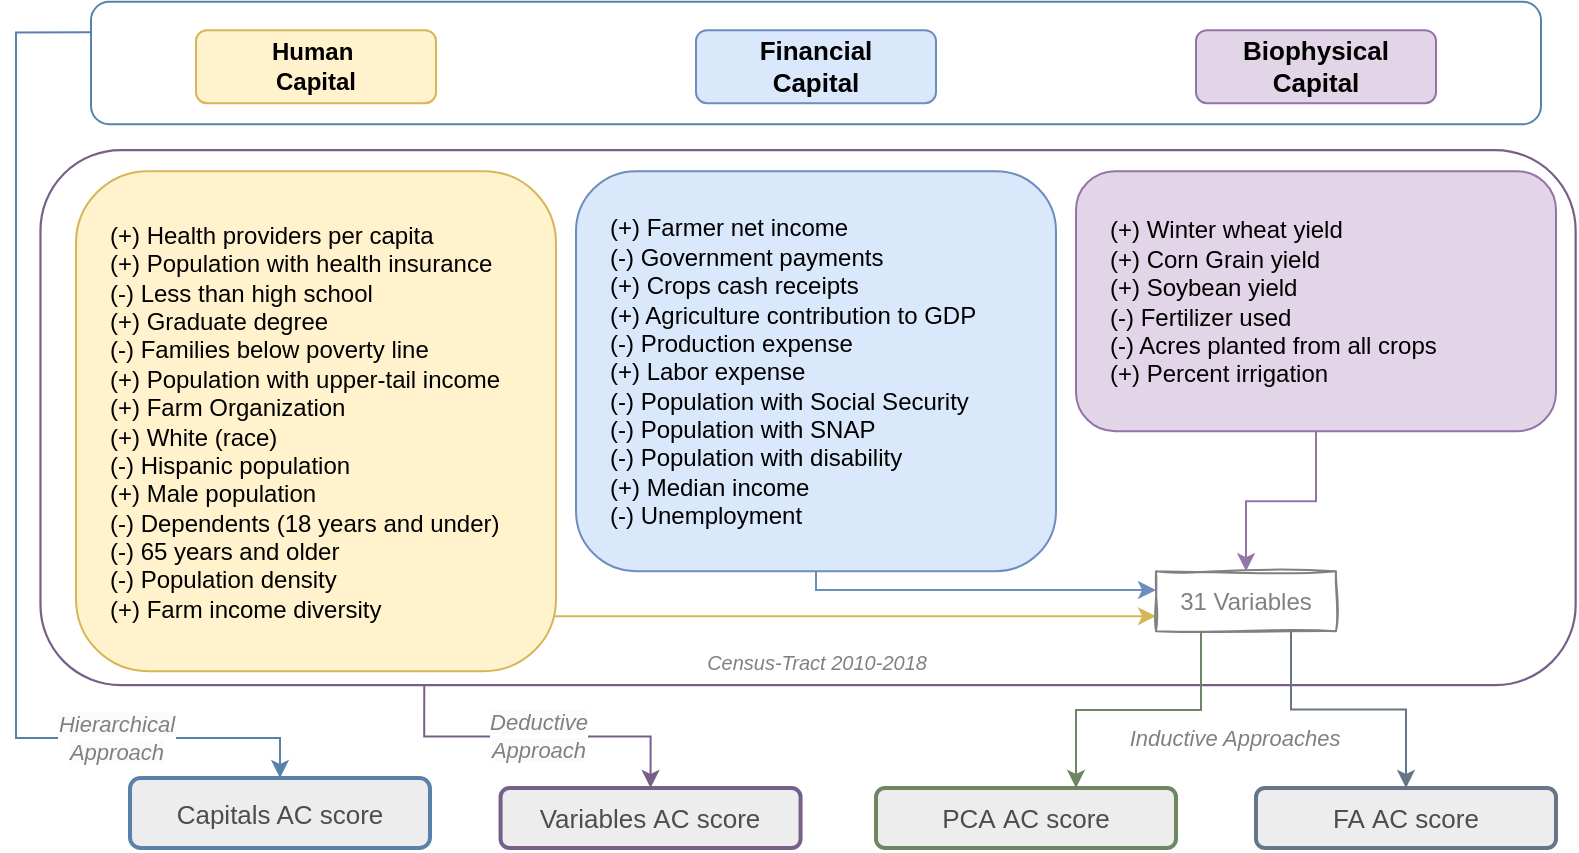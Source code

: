 <mxfile version="24.7.7">
  <diagram name="Page-1" id="uicte08DCweA67_G2Nc7">
    <mxGraphModel dx="59" dy="1683" grid="1" gridSize="10" guides="1" tooltips="1" connect="1" arrows="1" fold="1" page="1" pageScale="1" pageWidth="850" pageHeight="1100" math="0" shadow="0">
      <root>
        <mxCell id="0" />
        <mxCell id="1" parent="0" />
        <mxCell id="P7pHUC3pd_s34ctohrT5-4" value="&lt;font style=&quot;font-size: 13px;&quot;&gt;Capitals AC score&lt;/font&gt;" style="text;html=1;strokeColor=#5982AB;fillColor=#EDEDED;align=center;verticalAlign=middle;whiteSpace=wrap;rounded=1;fontSize=12;fontColor=#4D4D4D;fontFamily=Helvetica;labelBorderColor=none;labelBackgroundColor=none;strokeWidth=2;" parent="1" vertex="1">
          <mxGeometry x="917" y="-630" width="150" height="35" as="geometry" />
        </mxCell>
        <mxCell id="P7pHUC3pd_s34ctohrT5-6" value="&lt;font style=&quot;font-size: 13px;&quot;&gt;&lt;font style=&quot;font-size: 13px;&quot;&gt;PCA&amp;nbsp;&lt;/font&gt;&lt;span style=&quot;&quot;&gt;AC score&lt;/span&gt;&lt;/font&gt;" style="text;html=1;strokeColor=#6D8764;fillColor=#EDEDED;align=center;verticalAlign=middle;whiteSpace=wrap;rounded=1;glass=0;shadow=0;fontColor=#4D4D4D;strokeWidth=2;" parent="1" vertex="1">
          <mxGeometry x="1290" y="-625" width="150" height="30" as="geometry" />
        </mxCell>
        <mxCell id="P7pHUC3pd_s34ctohrT5-8" value="&lt;font style=&quot;font-size: 13px;&quot;&gt;&lt;font style=&quot;font-size: 13px;&quot;&gt;FA&amp;nbsp;&lt;/font&gt;&lt;span style=&quot;&quot;&gt;AC score&lt;/span&gt;&lt;/font&gt;" style="text;html=1;strokeColor=#647687;fillColor=#EDEDED;align=center;verticalAlign=middle;whiteSpace=wrap;rounded=1;glass=0;shadow=0;fontColor=#4D4D4D;strokeWidth=2;" parent="1" vertex="1">
          <mxGeometry x="1480" y="-625" width="150" height="30" as="geometry" />
        </mxCell>
        <mxCell id="P7pHUC3pd_s34ctohrT5-35" value="&lt;span style=&quot;font-family: Helvetica; font-variant-ligatures: normal; font-variant-caps: normal; font-weight: 400; letter-spacing: normal; orphans: 2; text-align: center; text-indent: 0px; text-transform: none; widows: 2; word-spacing: 0px; -webkit-text-stroke-width: 0px; white-space: normal; background-color: rgb(251, 251, 251); text-decoration-thickness: initial; text-decoration-style: initial; text-decoration-color: initial; float: none; display: inline !important;&quot;&gt;&lt;font style=&quot;font-size: 11px;&quot;&gt;&lt;i&gt;Deductive Approach&lt;/i&gt;&lt;/font&gt;&lt;/span&gt;" style="edgeStyle=orthogonalEdgeStyle;rounded=0;orthogonalLoop=1;jettySize=auto;html=1;exitX=1;exitY=0.75;exitDx=0;exitDy=0;entryX=0.5;entryY=0;entryDx=0;entryDy=0;strokeColor=#76608A;fontColor=#808080;" parent="1" source="P7pHUC3pd_s34ctohrT5-15" target="P7pHUC3pd_s34ctohrT5-2" edge="1">
          <mxGeometry x="0.002" relative="1" as="geometry">
            <mxPoint as="offset" />
          </mxGeometry>
        </mxCell>
        <mxCell id="P7pHUC3pd_s34ctohrT5-15" value="" style="rounded=1;whiteSpace=wrap;html=1;fontSize=13;labelBorderColor=default;labelBackgroundColor=none;fillColor=none;strokeColor=#76608A;rotation=90;fontColor=#333333;strokeWidth=1.1;" parent="1" vertex="1">
          <mxGeometry x="1122.28" y="-1193.97" width="267.5" height="767.59" as="geometry" />
        </mxCell>
        <mxCell id="P7pHUC3pd_s34ctohrT5-16" style="edgeStyle=orthogonalEdgeStyle;rounded=0;orthogonalLoop=1;jettySize=auto;html=1;exitX=0.995;exitY=0.832;exitDx=0;exitDy=0;strokeColor=#d6b656;exitPerimeter=0;fillColor=#fff2cc;entryX=0;entryY=0.75;entryDx=0;entryDy=0;" parent="1" target="P7pHUC3pd_s34ctohrT5-29" edge="1">
          <mxGeometry relative="1" as="geometry">
            <mxPoint x="1127.8" y="-717.18" as="sourcePoint" />
            <mxPoint x="1464" y="-725.18" as="targetPoint" />
            <Array as="points">
              <mxPoint x="1119" y="-716.93" />
              <mxPoint x="1119" y="-710.93" />
            </Array>
          </mxGeometry>
        </mxCell>
        <mxCell id="P7pHUC3pd_s34ctohrT5-17" value="&lt;div style=&quot;&quot;&gt;&lt;span style=&quot;background-color: initial;&quot;&gt;(+) Health providers per capita&lt;/span&gt;&lt;/div&gt;&lt;span style=&quot;background-color: initial;&quot;&gt;&lt;div style=&quot;&quot;&gt;&lt;span style=&quot;background-color: initial;&quot;&gt;(+) Population with health insurance&lt;/span&gt;&lt;/div&gt;&lt;/span&gt;&lt;span style=&quot;background-color: initial;&quot;&gt;&lt;div style=&quot;&quot;&gt;&lt;span style=&quot;background-color: initial;&quot;&gt;(-) Less than high school&lt;/span&gt;&lt;/div&gt;&lt;/span&gt;&lt;span style=&quot;background-color: initial;&quot;&gt;&lt;div style=&quot;&quot;&gt;&lt;span style=&quot;background-color: initial;&quot;&gt;(+) Graduate degree&lt;/span&gt;&lt;/div&gt;&lt;/span&gt;&lt;span style=&quot;background-color: initial;&quot;&gt;&lt;div style=&quot;&quot;&gt;&lt;span style=&quot;background-color: initial;&quot;&gt;(-) Families below poverty line&lt;/span&gt;&lt;/div&gt;&lt;/span&gt;&lt;span style=&quot;background-color: initial;&quot;&gt;&lt;div style=&quot;&quot;&gt;&lt;span style=&quot;background-color: initial;&quot;&gt;(+) Population with upper-tail income&lt;/span&gt;&lt;/div&gt;&lt;div style=&quot;&quot;&gt;(+) Farm Organization&lt;span style=&quot;background-color: initial;&quot;&gt;&lt;br&gt;&lt;/span&gt;&lt;/div&gt;&lt;/span&gt;&lt;span style=&quot;background-color: initial;&quot;&gt;&lt;div style=&quot;&quot;&gt;&lt;span style=&quot;background-color: initial;&quot;&gt;(+) White (race)&lt;/span&gt;&lt;/div&gt;&lt;/span&gt;&lt;span style=&quot;background-color: initial;&quot;&gt;&lt;div style=&quot;&quot;&gt;&lt;span style=&quot;background-color: initial;&quot;&gt;(-) Hispanic population&lt;/span&gt;&lt;/div&gt;&lt;/span&gt;&lt;span style=&quot;background-color: initial;&quot;&gt;&lt;div style=&quot;&quot;&gt;&lt;span style=&quot;background-color: initial;&quot;&gt;(+) Male population&lt;/span&gt;&lt;/div&gt;&lt;/span&gt;&lt;span style=&quot;background-color: initial;&quot;&gt;&lt;div style=&quot;&quot;&gt;&lt;span style=&quot;background-color: initial;&quot;&gt;(-) Dependents (18 years and under)&lt;/span&gt;&lt;/div&gt;&lt;/span&gt;&lt;span style=&quot;background-color: initial;&quot;&gt;&lt;div style=&quot;&quot;&gt;&lt;span style=&quot;background-color: initial;&quot;&gt;(-) 65 years and older&lt;/span&gt;&lt;/div&gt;&lt;/span&gt;&lt;span style=&quot;background-color: initial;&quot;&gt;&lt;div style=&quot;&quot;&gt;&lt;span style=&quot;background-color: initial;&quot;&gt;(-) Population density&lt;/span&gt;&lt;/div&gt;&lt;/span&gt;&lt;span style=&quot;background-color: initial;&quot;&gt;&lt;div style=&quot;&quot;&gt;&lt;span style=&quot;background-color: initial;&quot;&gt;(+) Farm income diversity&amp;nbsp;&lt;/span&gt;&lt;/div&gt;&lt;/span&gt;" style="whiteSpace=wrap;html=1;rounded=1;fillColor=#fff2cc;strokeColor=#d6b656;align=left;spacingLeft=15;" parent="1" vertex="1">
          <mxGeometry x="890" y="-933.43" width="240" height="250" as="geometry" />
        </mxCell>
        <mxCell id="P7pHUC3pd_s34ctohrT5-18" style="edgeStyle=orthogonalEdgeStyle;rounded=0;orthogonalLoop=1;jettySize=auto;html=1;entryX=0;entryY=0.346;entryDx=0;entryDy=0;strokeColor=#6c8ebf;exitX=0.5;exitY=1;exitDx=0;exitDy=0;fillColor=#dae8fc;entryPerimeter=0;" parent="1" source="P7pHUC3pd_s34ctohrT5-19" target="P7pHUC3pd_s34ctohrT5-29" edge="1">
          <mxGeometry relative="1" as="geometry">
            <mxPoint x="1350" y="-701.44" as="targetPoint" />
            <mxPoint x="1265" y="-723.94" as="sourcePoint" />
            <Array as="points">
              <mxPoint x="1260" y="-723.93" />
              <mxPoint x="1430" y="-723.93" />
            </Array>
          </mxGeometry>
        </mxCell>
        <mxCell id="P7pHUC3pd_s34ctohrT5-19" value="&lt;div style=&quot;&quot;&gt;&lt;span style=&quot;background-color: initial;&quot;&gt;(+) Farmer net income&lt;/span&gt;&lt;/div&gt;&lt;span style=&quot;background-color: initial;&quot;&gt;&lt;div style=&quot;&quot;&gt;&lt;span style=&quot;background-color: initial;&quot;&gt;(-) Government payments&lt;/span&gt;&lt;/div&gt;&lt;/span&gt;&lt;span style=&quot;background-color: initial;&quot;&gt;&lt;div style=&quot;&quot;&gt;&lt;span style=&quot;background-color: initial;&quot;&gt;(+) Crops cash receipts&lt;/span&gt;&lt;/div&gt;&lt;/span&gt;&lt;span style=&quot;background-color: initial;&quot;&gt;&lt;div style=&quot;&quot;&gt;&lt;span style=&quot;background-color: initial;&quot;&gt;(+) Agriculture contribution to GDP&lt;/span&gt;&lt;/div&gt;&lt;/span&gt;&lt;span style=&quot;background-color: initial;&quot;&gt;&lt;div style=&quot;&quot;&gt;&lt;span style=&quot;background-color: initial;&quot;&gt;(-) Production expense&lt;/span&gt;&lt;/div&gt;&lt;/span&gt;&lt;span style=&quot;background-color: initial;&quot;&gt;&lt;div style=&quot;&quot;&gt;&lt;span style=&quot;background-color: initial;&quot;&gt;(+) Labor expense&lt;/span&gt;&lt;/div&gt;&lt;/span&gt;&lt;span style=&quot;background-color: initial;&quot;&gt;&lt;div style=&quot;&quot;&gt;&lt;span style=&quot;background-color: initial;&quot;&gt;(-) Population with Social Security&lt;/span&gt;&lt;/div&gt;&lt;/span&gt;&lt;span style=&quot;background-color: initial;&quot;&gt;&lt;div style=&quot;&quot;&gt;&lt;span style=&quot;background-color: initial;&quot;&gt;(-) Population with SNAP&lt;/span&gt;&lt;/div&gt;&lt;/span&gt;&lt;span style=&quot;background-color: initial;&quot;&gt;&lt;div style=&quot;&quot;&gt;&lt;span style=&quot;background-color: initial;&quot;&gt;(-) Population with disability&lt;/span&gt;&lt;/div&gt;&lt;/span&gt;&lt;span style=&quot;background-color: initial;&quot;&gt;&lt;div style=&quot;&quot;&gt;&lt;span style=&quot;background-color: initial;&quot;&gt;(+) Median income&lt;/span&gt;&lt;/div&gt;&lt;/span&gt;&lt;span style=&quot;background-color: initial;&quot;&gt;&lt;div style=&quot;&quot;&gt;&lt;span style=&quot;background-color: initial;&quot;&gt;(-) Unemployment&lt;/span&gt;&lt;/div&gt;&lt;/span&gt;" style="whiteSpace=wrap;html=1;rounded=1;fillColor=#dae8fc;strokeColor=#6c8ebf;align=left;spacingLeft=15;" parent="1" vertex="1">
          <mxGeometry x="1140" y="-933.43" width="240" height="200" as="geometry" />
        </mxCell>
        <mxCell id="P7pHUC3pd_s34ctohrT5-34" value="&lt;i style=&quot;forced-color-adjust: none; font-family: Helvetica; font-variant-ligatures: normal; font-variant-caps: normal; font-weight: 400; letter-spacing: normal; orphans: 2; text-align: center; text-indent: 0px; text-transform: none; widows: 2; word-spacing: 0px; -webkit-text-stroke-width: 0px; white-space: normal; background-color: rgb(251, 251, 251); text-decoration-thickness: initial; text-decoration-style: initial; text-decoration-color: initial;&quot;&gt;Hierarchical Approach&lt;/i&gt;" style="edgeStyle=orthogonalEdgeStyle;rounded=0;orthogonalLoop=1;jettySize=auto;html=1;exitX=0.25;exitY=1;exitDx=0;exitDy=0;strokeColor=#5982AB;fontColor=#808080;" parent="1" source="P7pHUC3pd_s34ctohrT5-21" target="P7pHUC3pd_s34ctohrT5-4" edge="1">
          <mxGeometry x="0.624" relative="1" as="geometry">
            <Array as="points">
              <mxPoint x="860" y="-1003" />
              <mxPoint x="860" y="-650" />
              <mxPoint x="992" y="-650" />
            </Array>
            <mxPoint as="offset" />
          </mxGeometry>
        </mxCell>
        <mxCell id="P7pHUC3pd_s34ctohrT5-21" value="" style="rounded=1;whiteSpace=wrap;html=1;labelBackgroundColor=none;labelBorderColor=default;strokeColor=#5982AB;fontSize=13;fillColor=none;gradientColor=default;rotation=90;" parent="1" vertex="1">
          <mxGeometry x="1229.36" y="-1350" width="61.28" height="725" as="geometry" />
        </mxCell>
        <mxCell id="P7pHUC3pd_s34ctohrT5-22" style="edgeStyle=orthogonalEdgeStyle;rounded=0;orthogonalLoop=1;jettySize=auto;html=1;exitX=0.5;exitY=1;exitDx=0;exitDy=0;entryX=0.5;entryY=0;entryDx=0;entryDy=0;strokeColor=#9673a6;fillColor=#e1d5e7;" parent="1" source="P7pHUC3pd_s34ctohrT5-23" target="P7pHUC3pd_s34ctohrT5-29" edge="1">
          <mxGeometry relative="1" as="geometry" />
        </mxCell>
        <mxCell id="P7pHUC3pd_s34ctohrT5-23" value="&lt;div style=&quot;&quot;&gt;&lt;span style=&quot;background-color: initial;&quot;&gt;(+) Winter wheat yield&lt;/span&gt;&lt;/div&gt;&lt;span style=&quot;background-color: initial;&quot;&gt;&lt;div style=&quot;&quot;&gt;&lt;span style=&quot;background-color: initial;&quot;&gt;(+) Corn Grain yield&lt;/span&gt;&lt;/div&gt;&lt;/span&gt;&lt;span style=&quot;background-color: initial;&quot;&gt;&lt;div style=&quot;&quot;&gt;&lt;span style=&quot;background-color: initial;&quot;&gt;(+) Soybean yield&lt;/span&gt;&lt;/div&gt;&lt;/span&gt;&lt;span style=&quot;background-color: initial;&quot;&gt;&lt;div style=&quot;&quot;&gt;&lt;span style=&quot;background-color: initial;&quot;&gt;(-) Fertilizer used&lt;/span&gt;&lt;/div&gt;&lt;/span&gt;&lt;span style=&quot;background-color: initial;&quot;&gt;&lt;div style=&quot;&quot;&gt;&lt;span style=&quot;background-color: initial;&quot;&gt;(-) Acres planted from all crops&lt;/span&gt;&lt;/div&gt;&lt;/span&gt;&lt;span style=&quot;background-color: initial;&quot;&gt;&lt;div style=&quot;&quot;&gt;&lt;span style=&quot;background-color: initial;&quot;&gt;(+) Percent irrigation&lt;/span&gt;&lt;/div&gt;&lt;/span&gt;" style="html=1;rounded=1;fillColor=#e1d5e7;strokeColor=#9673a6;align=left;horizontal=1;whiteSpace=wrap;spacingLeft=15;" parent="1" vertex="1">
          <mxGeometry x="1390" y="-933.43" width="240" height="130" as="geometry" />
        </mxCell>
        <mxCell id="P7pHUC3pd_s34ctohrT5-24" value="&lt;b&gt;Human&amp;nbsp;&lt;/b&gt;&lt;div&gt;&lt;b&gt;Capital&lt;/b&gt;&lt;/div&gt;" style="whiteSpace=wrap;html=1;fillColor=#fff2cc;strokeColor=#d6b656;rounded=1;" parent="1" vertex="1">
          <mxGeometry x="950" y="-1003.93" width="120" height="36.5" as="geometry" />
        </mxCell>
        <mxCell id="P7pHUC3pd_s34ctohrT5-25" value="&lt;b&gt;&lt;font style=&quot;font-size: 13px;&quot;&gt;Financial&lt;/font&gt;&lt;/b&gt;&lt;div&gt;&lt;b&gt;&lt;font style=&quot;font-size: 13px;&quot;&gt;Capital&lt;/font&gt;&lt;/b&gt;&lt;/div&gt;" style="whiteSpace=wrap;html=1;fillColor=#dae8fc;strokeColor=#6c8ebf;rounded=1;" parent="1" vertex="1">
          <mxGeometry x="1200" y="-1003.93" width="120" height="36.5" as="geometry" />
        </mxCell>
        <mxCell id="P7pHUC3pd_s34ctohrT5-26" value="&lt;b&gt;Biophysical Capital&lt;/b&gt;" style="whiteSpace=wrap;html=1;fillColor=#e1d5e7;strokeColor=#9673a6;rounded=1;fontSize=13;" parent="1" vertex="1">
          <mxGeometry x="1450" y="-1003.93" width="120" height="36.5" as="geometry" />
        </mxCell>
        <mxCell id="P7pHUC3pd_s34ctohrT5-36" value="&lt;i&gt;Inductive Approaches&lt;/i&gt;" style="edgeStyle=orthogonalEdgeStyle;rounded=0;orthogonalLoop=1;jettySize=auto;html=1;exitX=0.25;exitY=1;exitDx=0;exitDy=0;fontColor=#808080;strokeColor=#6D8764;" parent="1" source="P7pHUC3pd_s34ctohrT5-29" target="P7pHUC3pd_s34ctohrT5-6" edge="1">
          <mxGeometry x="-0.44" y="22" relative="1" as="geometry">
            <Array as="points">
              <mxPoint x="1453" y="-664" />
              <mxPoint x="1390" y="-664" />
            </Array>
            <mxPoint x="17" y="-8" as="offset" />
          </mxGeometry>
        </mxCell>
        <mxCell id="P7pHUC3pd_s34ctohrT5-29" value="&lt;font color=&quot;#808080&quot;&gt;31 Variables&lt;/font&gt;" style="text;html=1;strokeColor=#808080;fillColor=none;align=center;verticalAlign=middle;whiteSpace=wrap;rounded=0;glass=0;sketch=1;curveFitting=1;jiggle=2;shadow=0;" parent="1" vertex="1">
          <mxGeometry x="1430" y="-733.43" width="90" height="30" as="geometry" />
        </mxCell>
        <mxCell id="P7pHUC3pd_s34ctohrT5-30" value="&lt;font style=&quot;font-size: 10px;&quot; color=&quot;#808080&quot;&gt;Census-Tract 2010-2018&lt;/font&gt;" style="text;html=1;strokeColor=none;fillColor=none;align=center;verticalAlign=middle;whiteSpace=wrap;rounded=0;glass=0;sketch=1;curveFitting=1;jiggle=2;shadow=0;fontStyle=2;fontSize=10;" parent="1" vertex="1">
          <mxGeometry x="1190.52" y="-703.43" width="138.97" height="30" as="geometry" />
        </mxCell>
        <mxCell id="P7pHUC3pd_s34ctohrT5-2" value="&lt;font style=&quot;font-size: 13px;&quot;&gt;Variables&amp;nbsp;AC score&lt;/font&gt;" style="text;html=1;strokeColor=#76608A;fillColor=#EDEDED;align=center;verticalAlign=middle;whiteSpace=wrap;rounded=1;fontSize=12;fontColor=#4D4D4D;strokeWidth=2;labelBorderColor=none;labelBackgroundColor=none;" parent="1" vertex="1">
          <mxGeometry x="1102.28" y="-625" width="150" height="30" as="geometry" />
        </mxCell>
        <mxCell id="P7pHUC3pd_s34ctohrT5-37" style="edgeStyle=orthogonalEdgeStyle;rounded=0;orthogonalLoop=1;jettySize=auto;html=1;exitX=0.75;exitY=1;exitDx=0;exitDy=0;entryX=0.5;entryY=0;entryDx=0;entryDy=0;strokeColor=#647687;" parent="1" source="P7pHUC3pd_s34ctohrT5-29" target="P7pHUC3pd_s34ctohrT5-8" edge="1">
          <mxGeometry relative="1" as="geometry">
            <mxPoint x="1485" y="-693" as="sourcePoint" />
            <mxPoint x="1375" y="-615" as="targetPoint" />
          </mxGeometry>
        </mxCell>
      </root>
    </mxGraphModel>
  </diagram>
</mxfile>

